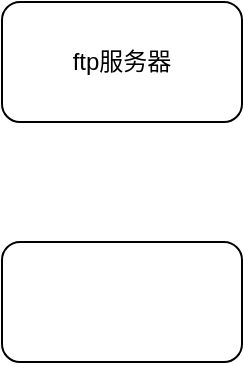<mxfile version="22.1.5" type="github">
  <diagram name="第 1 页" id="nDJeiQn_vbXoL-LKO_qn">
    <mxGraphModel dx="950" dy="619" grid="1" gridSize="10" guides="1" tooltips="1" connect="1" arrows="1" fold="1" page="1" pageScale="1" pageWidth="827" pageHeight="1169" math="0" shadow="0">
      <root>
        <mxCell id="0" />
        <mxCell id="1" parent="0" />
        <mxCell id="Jhgf9c-tjNfLPKI3-h3G-1" value="" style="rounded=1;whiteSpace=wrap;html=1;" parent="1" vertex="1">
          <mxGeometry x="190" y="310" width="120" height="60" as="geometry" />
        </mxCell>
        <mxCell id="QZAkLel1-v3yUueqWGMr-1" value="ftp服务器" style="rounded=1;whiteSpace=wrap;html=1;" vertex="1" parent="1">
          <mxGeometry x="190" y="190" width="120" height="60" as="geometry" />
        </mxCell>
      </root>
    </mxGraphModel>
  </diagram>
</mxfile>

